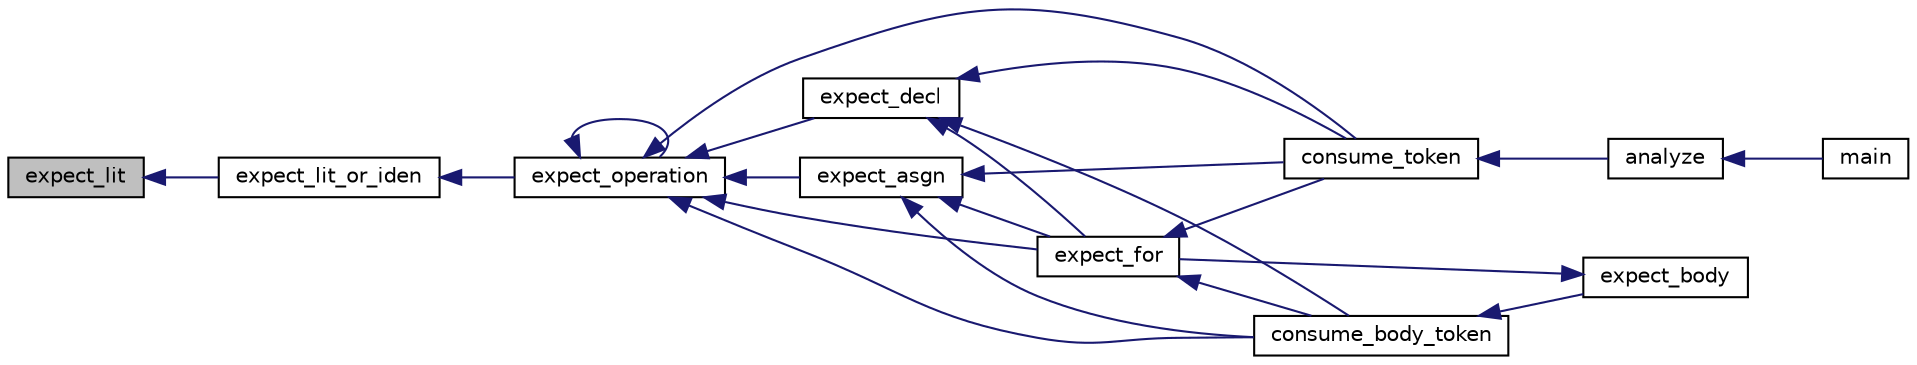 digraph "expect_lit"
{
  edge [fontname="Helvetica",fontsize="10",labelfontname="Helvetica",labelfontsize="10"];
  node [fontname="Helvetica",fontsize="10",shape=record];
  rankdir="LR";
  Node292 [label="expect_lit",height=0.2,width=0.4,color="black", fillcolor="grey75", style="filled", fontcolor="black"];
  Node292 -> Node293 [dir="back",color="midnightblue",fontsize="10",style="solid",fontname="Helvetica"];
  Node293 [label="expect_lit_or_iden",height=0.2,width=0.4,color="black", fillcolor="white", style="filled",URL="$parser_8h.html#a9f0e4ae8bffd096605ec27a3c90ec51e"];
  Node293 -> Node294 [dir="back",color="midnightblue",fontsize="10",style="solid",fontname="Helvetica"];
  Node294 [label="expect_operation",height=0.2,width=0.4,color="black", fillcolor="white", style="filled",URL="$parser_8h.html#a12397dfec2ce19c111a7ca9e36fb1cab"];
  Node294 -> Node295 [dir="back",color="midnightblue",fontsize="10",style="solid",fontname="Helvetica"];
  Node295 [label="consume_token",height=0.2,width=0.4,color="black", fillcolor="white", style="filled",URL="$parser_8h.html#aef9ddda616297a42c549608a2182293a"];
  Node295 -> Node296 [dir="back",color="midnightblue",fontsize="10",style="solid",fontname="Helvetica"];
  Node296 [label="analyze",height=0.2,width=0.4,color="black", fillcolor="white", style="filled",URL="$parser_8h.html#ab8e262381abb5c1e8f9f60852381b46b"];
  Node296 -> Node297 [dir="back",color="midnightblue",fontsize="10",style="solid",fontname="Helvetica"];
  Node297 [label="main",height=0.2,width=0.4,color="black", fillcolor="white", style="filled",URL="$ramiel_8c.html#a700a0caa5b70a06d1064e576f9f3cf65"];
  Node294 -> Node294 [dir="back",color="midnightblue",fontsize="10",style="solid",fontname="Helvetica"];
  Node294 -> Node298 [dir="back",color="midnightblue",fontsize="10",style="solid",fontname="Helvetica"];
  Node298 [label="expect_decl",height=0.2,width=0.4,color="black", fillcolor="white", style="filled",URL="$parser_8h.html#a514a249759646ae7388684e263c20637"];
  Node298 -> Node295 [dir="back",color="midnightblue",fontsize="10",style="solid",fontname="Helvetica"];
  Node298 -> Node299 [dir="back",color="midnightblue",fontsize="10",style="solid",fontname="Helvetica"];
  Node299 [label="expect_for",height=0.2,width=0.4,color="black", fillcolor="white", style="filled",URL="$parser_8h.html#a6c4dec3baf883dba3df49cfdc685039d"];
  Node299 -> Node295 [dir="back",color="midnightblue",fontsize="10",style="solid",fontname="Helvetica"];
  Node299 -> Node300 [dir="back",color="midnightblue",fontsize="10",style="solid",fontname="Helvetica"];
  Node300 [label="consume_body_token",height=0.2,width=0.4,color="black", fillcolor="white", style="filled",URL="$parser_8h.html#ada95a16260d002cabfceed8c7956f3ff"];
  Node300 -> Node301 [dir="back",color="midnightblue",fontsize="10",style="solid",fontname="Helvetica"];
  Node301 [label="expect_body",height=0.2,width=0.4,color="black", fillcolor="white", style="filled",URL="$parser_8h.html#a20449c77ec9d4c4255017273d52c688b"];
  Node301 -> Node299 [dir="back",color="midnightblue",fontsize="10",style="solid",fontname="Helvetica"];
  Node298 -> Node300 [dir="back",color="midnightblue",fontsize="10",style="solid",fontname="Helvetica"];
  Node294 -> Node302 [dir="back",color="midnightblue",fontsize="10",style="solid",fontname="Helvetica"];
  Node302 [label="expect_asgn",height=0.2,width=0.4,color="black", fillcolor="white", style="filled",URL="$parser_8h.html#a877c74213c9cea303f42ec5528bb724e"];
  Node302 -> Node295 [dir="back",color="midnightblue",fontsize="10",style="solid",fontname="Helvetica"];
  Node302 -> Node299 [dir="back",color="midnightblue",fontsize="10",style="solid",fontname="Helvetica"];
  Node302 -> Node300 [dir="back",color="midnightblue",fontsize="10",style="solid",fontname="Helvetica"];
  Node294 -> Node299 [dir="back",color="midnightblue",fontsize="10",style="solid",fontname="Helvetica"];
  Node294 -> Node300 [dir="back",color="midnightblue",fontsize="10",style="solid",fontname="Helvetica"];
}
